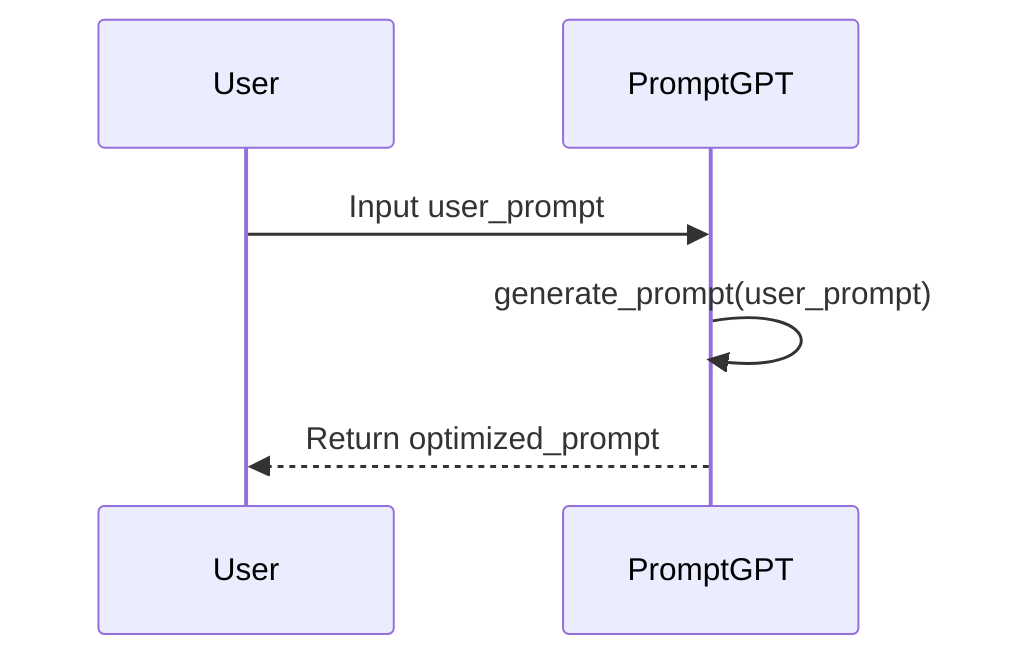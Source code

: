 sequenceDiagram
        participant U as User
        participant P as PromptGPT
        U->>P: Input user_prompt
        P->>P: generate_prompt(user_prompt)
        P-->>U: Return optimized_prompt